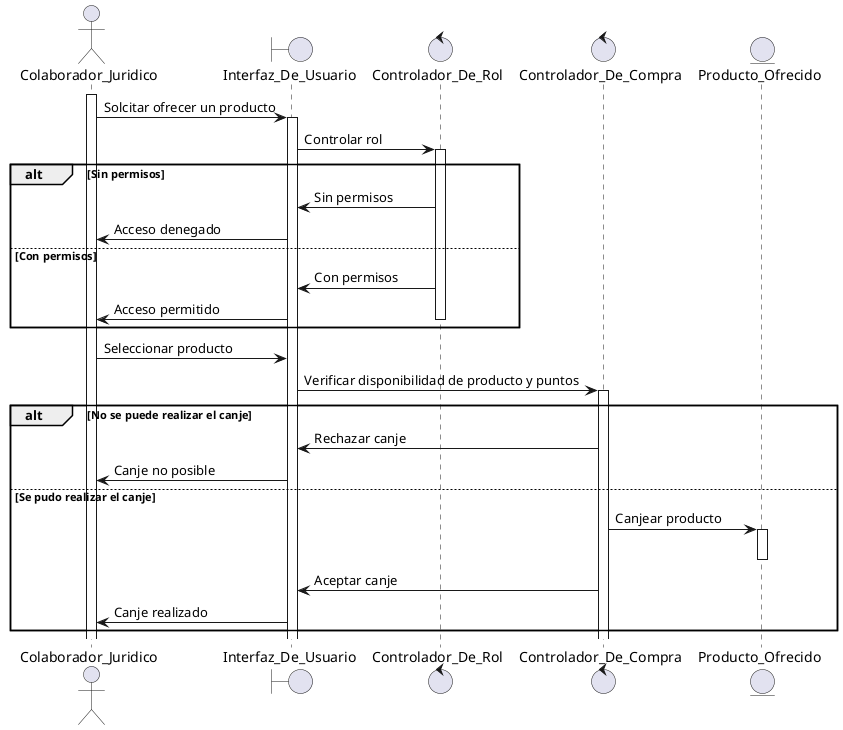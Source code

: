@startuml OfrecerProducto
actor Colaborador_Juridico
boundary Interfaz_De_Usuario
control Controlador_De_Rol
control Controlador_De_Compra
entity Producto_Ofrecido

activate Colaborador_Juridico
Colaborador_Juridico->Interfaz_De_Usuario: Solcitar ofrecer un producto
activate Interfaz_De_Usuario
Interfaz_De_Usuario->Controlador_De_Rol: Controlar rol
activate Controlador_De_Rol
alt Sin permisos
    Controlador_De_Rol->Interfaz_De_Usuario: Sin permisos
    Interfaz_De_Usuario->Colaborador_Juridico: Acceso denegado
else Con permisos
    Controlador_De_Rol->Interfaz_De_Usuario: Con permisos
    Interfaz_De_Usuario->Colaborador_Juridico: Acceso permitido
deactivate Controlador_De_Rol
end

Colaborador_Juridico->Interfaz_De_Usuario: Seleccionar producto
Interfaz_De_Usuario->Controlador_De_Compra: Verificar disponibilidad de producto y puntos
activate Controlador_De_Compra
alt No se puede realizar el canje
    Controlador_De_Compra->Interfaz_De_Usuario: Rechazar canje
    Interfaz_De_Usuario->Colaborador_Juridico: Canje no posible
else Se pudo realizar el canje
    Controlador_De_Compra-> Producto_Ofrecido: Canjear producto
    activate Producto_Ofrecido
    deactivate Producto_Ofrecido
    Controlador_De_Compra->Interfaz_De_Usuario: Aceptar canje
    Interfaz_De_Usuario->Colaborador_Juridico: Canje realizado
end
@enduml